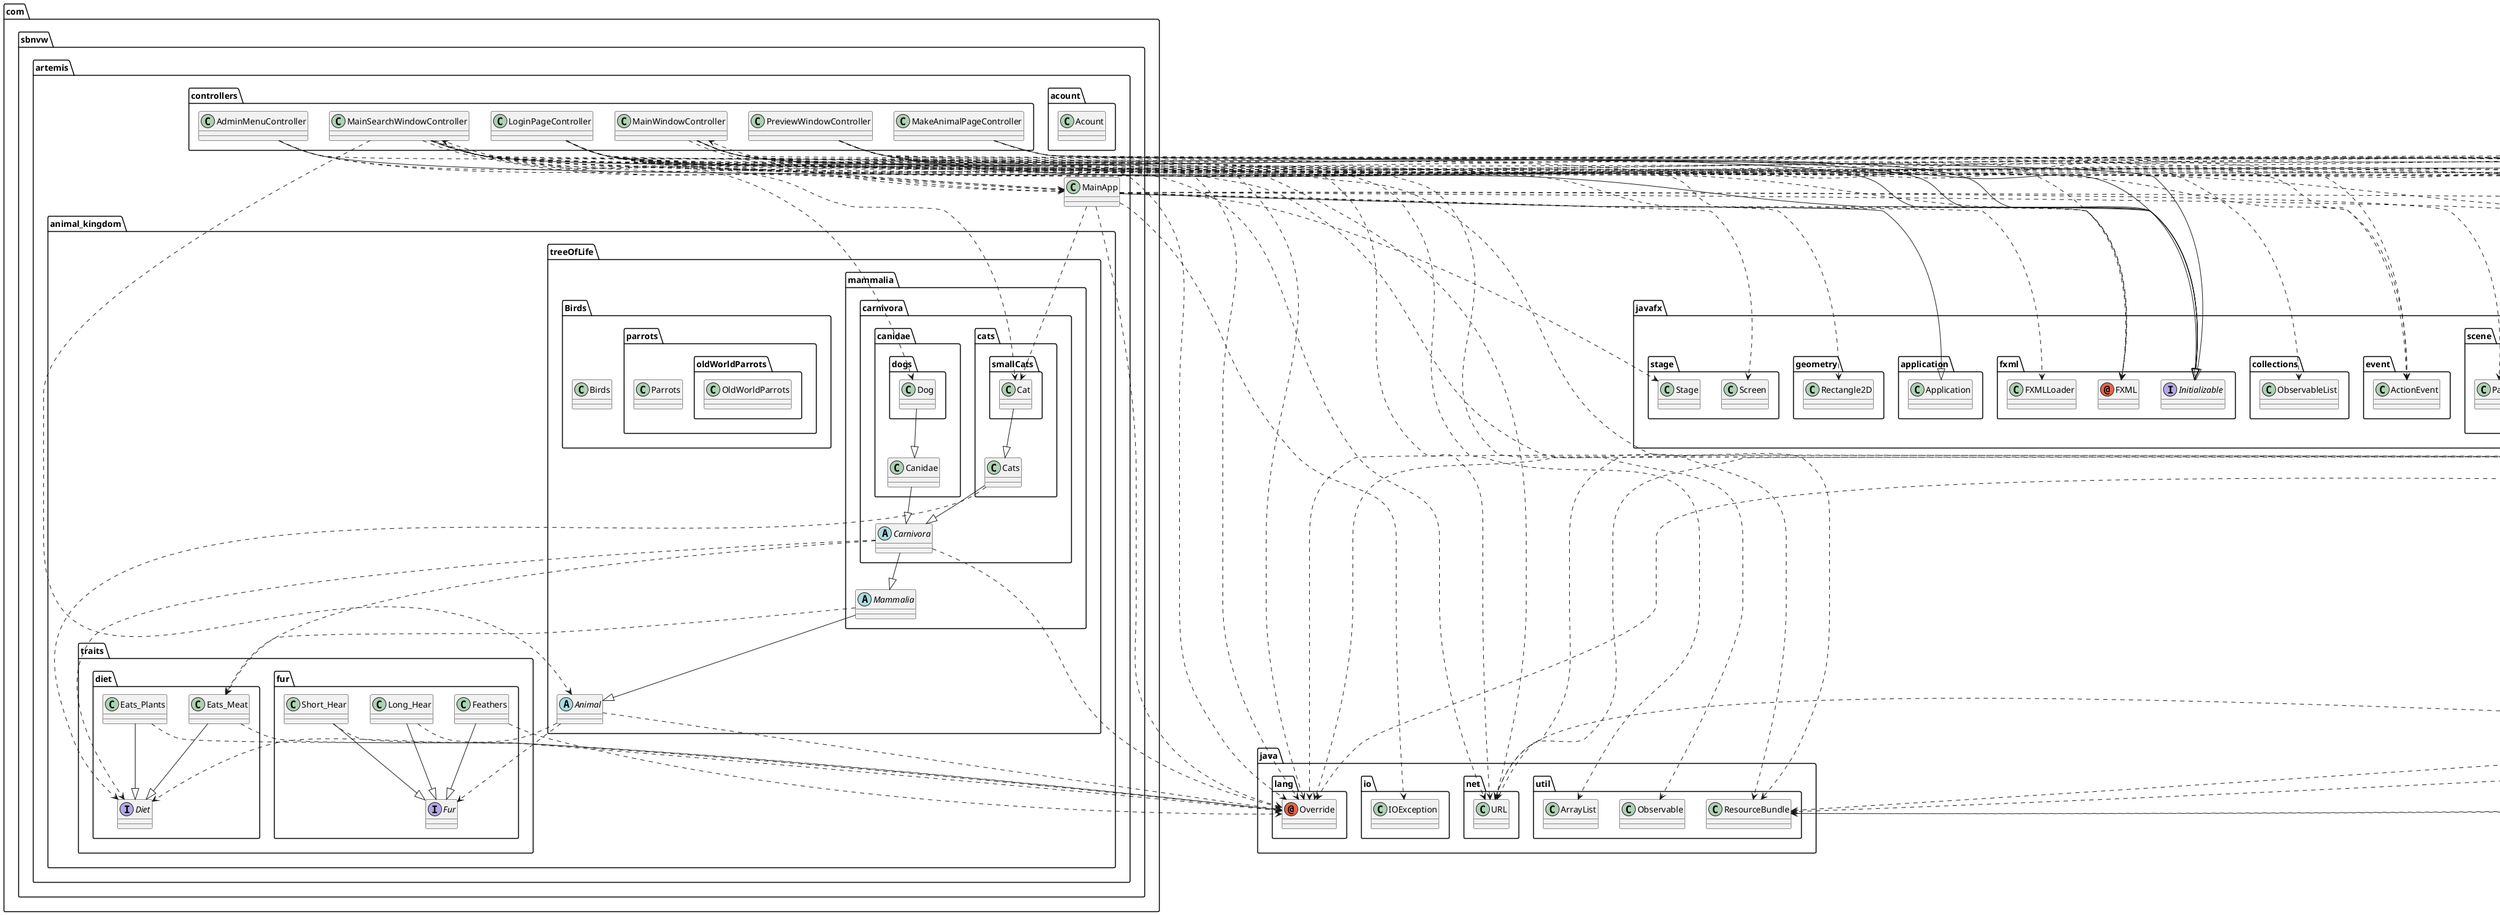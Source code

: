 @startuml
abstract class com.sbnvw.artemis.animal_kingdom.treeOfLife.Animal
abstract class com.sbnvw.artemis.animal_kingdom.treeOfLife.mammalia.Mammalia
abstract class com.sbnvw.artemis.animal_kingdom.treeOfLife.mammalia.carnivora.Carnivora
annotation java.lang.Override
annotation javafx.fxml.FXML
class com.sbnvw.artemis.MainApp
class com.sbnvw.artemis.acount.Acount
class com.sbnvw.artemis.animal_kingdom.traits.diet.Eats_Meat
class com.sbnvw.artemis.animal_kingdom.traits.diet.Eats_Plants
class com.sbnvw.artemis.animal_kingdom.traits.fur.Feathers
class com.sbnvw.artemis.animal_kingdom.traits.fur.Long_Hear
class com.sbnvw.artemis.animal_kingdom.traits.fur.Short_Hear
class com.sbnvw.artemis.animal_kingdom.treeOfLife.Birds.Birds
class com.sbnvw.artemis.animal_kingdom.treeOfLife.Birds.parrots.Parrots
class com.sbnvw.artemis.animal_kingdom.treeOfLife.Birds.parrots.oldWorldParrots.OldWorldParrots
class com.sbnvw.artemis.animal_kingdom.treeOfLife.mammalia.carnivora.canidae.Canidae
class com.sbnvw.artemis.animal_kingdom.treeOfLife.mammalia.carnivora.canidae.dogs.Dog
class com.sbnvw.artemis.animal_kingdom.treeOfLife.mammalia.carnivora.cats.Cats
class com.sbnvw.artemis.animal_kingdom.treeOfLife.mammalia.carnivora.cats.smallCats.Cat
class com.sbnvw.artemis.controllers.AdminMenuController
class com.sbnvw.artemis.controllers.LoginPageController
class com.sbnvw.artemis.controllers.MainSearchWindowController
class com.sbnvw.artemis.controllers.MainWindowController
class com.sbnvw.artemis.controllers.MakeAnimalPageController
class com.sbnvw.artemis.controllers.PreviewWindowController
class java.io.IOException
class java.net.URL
class java.util.ArrayList
class java.util.Observable
class java.util.ResourceBundle
class javafx.application.Application
class javafx.collections.ObservableList
class javafx.event.ActionEvent
class javafx.fxml.FXMLLoader
class javafx.geometry.Rectangle2D
class javafx.scene.Parent
class javafx.scene.Scene
class javafx.scene.control.Button
class javafx.scene.control.ListView
class javafx.scene.control.MenuItem
class javafx.scene.control.PasswordField
class javafx.scene.control.TextArea
class javafx.scene.control.TextField
class javafx.scene.image.ImageView
class javafx.scene.input.KeyCode
class javafx.scene.input.KeyEvent
class javafx.scene.input.MouseEvent
class javafx.scene.layout.AnchorPane
class javafx.scene.layout.BorderPane
class javafx.scene.layout.Pane
class javafx.scene.layout.VBox
class javafx.scene.text.Text
class javafx.stage.Screen
class javafx.stage.Stage
interface com.sbnvw.artemis.animal_kingdom.traits.diet.Diet
interface com.sbnvw.artemis.animal_kingdom.traits.fur.Fur
interface javafx.fxml.Initializable
com.sbnvw.artemis.animal_kingdom.treeOfLife.Animal ..> java.lang.Override
com.sbnvw.artemis.animal_kingdom.treeOfLife.Animal ..> com.sbnvw.artemis.animal_kingdom.traits.diet.Diet
com.sbnvw.artemis.animal_kingdom.treeOfLife.Animal ..> com.sbnvw.artemis.animal_kingdom.traits.fur.Fur
com.sbnvw.artemis.animal_kingdom.treeOfLife.mammalia.Mammalia --|> com.sbnvw.artemis.animal_kingdom.treeOfLife.Animal
com.sbnvw.artemis.animal_kingdom.treeOfLife.mammalia.Mammalia ..> com.sbnvw.artemis.animal_kingdom.traits.diet.Eats_Meat
com.sbnvw.artemis.animal_kingdom.treeOfLife.mammalia.carnivora.Carnivora --|> com.sbnvw.artemis.animal_kingdom.treeOfLife.mammalia.Mammalia
com.sbnvw.artemis.animal_kingdom.treeOfLife.mammalia.carnivora.Carnivora ..> java.lang.Override
com.sbnvw.artemis.animal_kingdom.treeOfLife.mammalia.carnivora.Carnivora ..> com.sbnvw.artemis.animal_kingdom.traits.diet.Eats_Meat
com.sbnvw.artemis.animal_kingdom.treeOfLife.mammalia.carnivora.Carnivora ..> com.sbnvw.artemis.animal_kingdom.traits.diet.Diet
com.sbnvw.artemis.MainApp ..> java.lang.Override
com.sbnvw.artemis.MainApp ..> com.sbnvw.artemis.animal_kingdom.treeOfLife.mammalia.carnivora.cats.smallCats.Cat
com.sbnvw.artemis.MainApp ..> com.sbnvw.artemis.controllers.MainSearchWindowController
com.sbnvw.artemis.MainApp ..> com.sbnvw.artemis.controllers.MainWindowController
com.sbnvw.artemis.MainApp ..> java.io.IOException
com.sbnvw.artemis.MainApp --|> javafx.application.Application
com.sbnvw.artemis.MainApp ..> javafx.fxml.FXMLLoader
com.sbnvw.artemis.MainApp ..> javafx.geometry.Rectangle2D
com.sbnvw.artemis.MainApp ..> javafx.scene.Parent
com.sbnvw.artemis.MainApp ..> javafx.scene.Scene
com.sbnvw.artemis.MainApp ..> javafx.scene.layout.Pane
com.sbnvw.artemis.MainApp ..> javafx.stage.Screen
com.sbnvw.artemis.MainApp ..> javafx.stage.Stage
com.sbnvw.artemis.animal_kingdom.traits.diet.Eats_Meat ..> java.lang.Override
com.sbnvw.artemis.animal_kingdom.traits.diet.Eats_Meat --|> com.sbnvw.artemis.animal_kingdom.traits.diet.Diet
com.sbnvw.artemis.animal_kingdom.traits.diet.Eats_Plants ..> java.lang.Override
com.sbnvw.artemis.animal_kingdom.traits.diet.Eats_Plants --|> com.sbnvw.artemis.animal_kingdom.traits.diet.Diet
com.sbnvw.artemis.animal_kingdom.traits.fur.Feathers ..> java.lang.Override
com.sbnvw.artemis.animal_kingdom.traits.fur.Feathers --|> com.sbnvw.artemis.animal_kingdom.traits.fur.Fur
com.sbnvw.artemis.animal_kingdom.traits.fur.Long_Hear ..> java.lang.Override
com.sbnvw.artemis.animal_kingdom.traits.fur.Long_Hear --|> com.sbnvw.artemis.animal_kingdom.traits.fur.Fur
com.sbnvw.artemis.animal_kingdom.traits.fur.Short_Hear ..> java.lang.Override
com.sbnvw.artemis.animal_kingdom.traits.fur.Short_Hear --|> com.sbnvw.artemis.animal_kingdom.traits.fur.Fur
com.sbnvw.artemis.animal_kingdom.treeOfLife.mammalia.carnivora.canidae.Canidae --|> com.sbnvw.artemis.animal_kingdom.treeOfLife.mammalia.carnivora.Carnivora
com.sbnvw.artemis.animal_kingdom.treeOfLife.mammalia.carnivora.canidae.dogs.Dog --|> com.sbnvw.artemis.animal_kingdom.treeOfLife.mammalia.carnivora.canidae.Canidae
com.sbnvw.artemis.animal_kingdom.treeOfLife.mammalia.carnivora.cats.Cats --|> com.sbnvw.artemis.animal_kingdom.treeOfLife.mammalia.carnivora.Carnivora
com.sbnvw.artemis.animal_kingdom.treeOfLife.mammalia.carnivora.cats.Cats ..> com.sbnvw.artemis.animal_kingdom.traits.diet.Diet
com.sbnvw.artemis.animal_kingdom.treeOfLife.mammalia.carnivora.cats.smallCats.Cat --|> com.sbnvw.artemis.animal_kingdom.treeOfLife.mammalia.carnivora.cats.Cats
com.sbnvw.artemis.controllers.AdminMenuController ..> java.lang.Override
com.sbnvw.artemis.controllers.AdminMenuController ..> java.net.URL
com.sbnvw.artemis.controllers.AdminMenuController ..> java.util.ResourceBundle
com.sbnvw.artemis.controllers.AdminMenuController --|> javafx.fxml.Initializable
com.sbnvw.artemis.controllers.LoginPageController ..> java.lang.Override
com.sbnvw.artemis.controllers.LoginPageController ..> javafx.fxml.FXML
com.sbnvw.artemis.controllers.LoginPageController ..> com.sbnvw.artemis.MainApp
com.sbnvw.artemis.controllers.LoginPageController ..> java.net.URL
com.sbnvw.artemis.controllers.LoginPageController ..> java.util.ResourceBundle
com.sbnvw.artemis.controllers.LoginPageController ..> javafx.event.ActionEvent
com.sbnvw.artemis.controllers.LoginPageController ..> javafx.scene.control.Button
com.sbnvw.artemis.controllers.LoginPageController ..> javafx.scene.control.PasswordField
com.sbnvw.artemis.controllers.LoginPageController ..> javafx.scene.control.TextField
com.sbnvw.artemis.controllers.LoginPageController ..> javafx.scene.input.KeyCode
com.sbnvw.artemis.controllers.LoginPageController ..> javafx.scene.input.KeyEvent
com.sbnvw.artemis.controllers.LoginPageController ..> javafx.scene.layout.VBox
com.sbnvw.artemis.controllers.LoginPageController --|> javafx.fxml.Initializable
com.sbnvw.artemis.controllers.MainSearchWindowController ..> com.sbnvw.artemis.animal_kingdom.treeOfLife.Animal
com.sbnvw.artemis.controllers.MainSearchWindowController ..> java.lang.Override
com.sbnvw.artemis.controllers.MainSearchWindowController ..> javafx.fxml.FXML
com.sbnvw.artemis.controllers.MainSearchWindowController ..> com.sbnvw.artemis.MainApp
com.sbnvw.artemis.controllers.MainSearchWindowController ..> com.sbnvw.artemis.animal_kingdom.treeOfLife.mammalia.carnivora.canidae.dogs.Dog
com.sbnvw.artemis.controllers.MainSearchWindowController ..> com.sbnvw.artemis.animal_kingdom.treeOfLife.mammalia.carnivora.cats.smallCats.Cat
com.sbnvw.artemis.controllers.MainSearchWindowController ..> java.net.URL
com.sbnvw.artemis.controllers.MainSearchWindowController ..> java.util.ArrayList
com.sbnvw.artemis.controllers.MainSearchWindowController ..> java.util.Observable
com.sbnvw.artemis.controllers.MainSearchWindowController ..> java.util.ResourceBundle
com.sbnvw.artemis.controllers.MainSearchWindowController ..> javafx.collections.ObservableList
com.sbnvw.artemis.controllers.MainSearchWindowController ..> javafx.event.ActionEvent
com.sbnvw.artemis.controllers.MainSearchWindowController ..> javafx.scene.control.ListView
com.sbnvw.artemis.controllers.MainSearchWindowController ..> javafx.scene.input.MouseEvent
com.sbnvw.artemis.controllers.MainSearchWindowController ..> javafx.scene.layout.AnchorPane
com.sbnvw.artemis.controllers.MainSearchWindowController --|> javafx.fxml.Initializable
com.sbnvw.artemis.controllers.MainWindowController ..> java.lang.Override
com.sbnvw.artemis.controllers.MainWindowController ..> javafx.fxml.FXML
com.sbnvw.artemis.controllers.MainWindowController ..> com.sbnvw.artemis.MainApp
com.sbnvw.artemis.controllers.MainWindowController ..> java.net.URL
com.sbnvw.artemis.controllers.MainWindowController ..> java.util.ResourceBundle
com.sbnvw.artemis.controllers.MainWindowController ..> javafx.event.ActionEvent
com.sbnvw.artemis.controllers.MainWindowController ..> javafx.scene.control.MenuItem
com.sbnvw.artemis.controllers.MainWindowController ..> javafx.scene.layout.AnchorPane
com.sbnvw.artemis.controllers.MainWindowController ..> javafx.scene.layout.BorderPane
com.sbnvw.artemis.controllers.MainWindowController --|> javafx.fxml.Initializable
com.sbnvw.artemis.controllers.MakeAnimalPageController ..> java.lang.Override
com.sbnvw.artemis.controllers.MakeAnimalPageController ..> java.net.URL
com.sbnvw.artemis.controllers.MakeAnimalPageController ..> java.util.ResourceBundle
com.sbnvw.artemis.controllers.MakeAnimalPageController --|> javafx.fxml.Initializable
com.sbnvw.artemis.controllers.PreviewWindowController ..> java.lang.Override
com.sbnvw.artemis.controllers.PreviewWindowController ..> javafx.fxml.FXML
com.sbnvw.artemis.controllers.PreviewWindowController ..> java.net.URL
com.sbnvw.artemis.controllers.PreviewWindowController ..> java.util.ResourceBundle
com.sbnvw.artemis.controllers.PreviewWindowController ..> javafx.scene.control.TextArea
com.sbnvw.artemis.controllers.PreviewWindowController ..> javafx.scene.image.ImageView
com.sbnvw.artemis.controllers.PreviewWindowController ..> javafx.scene.text.Text
com.sbnvw.artemis.controllers.PreviewWindowController --|> javafx.fxml.Initializable
@enduml